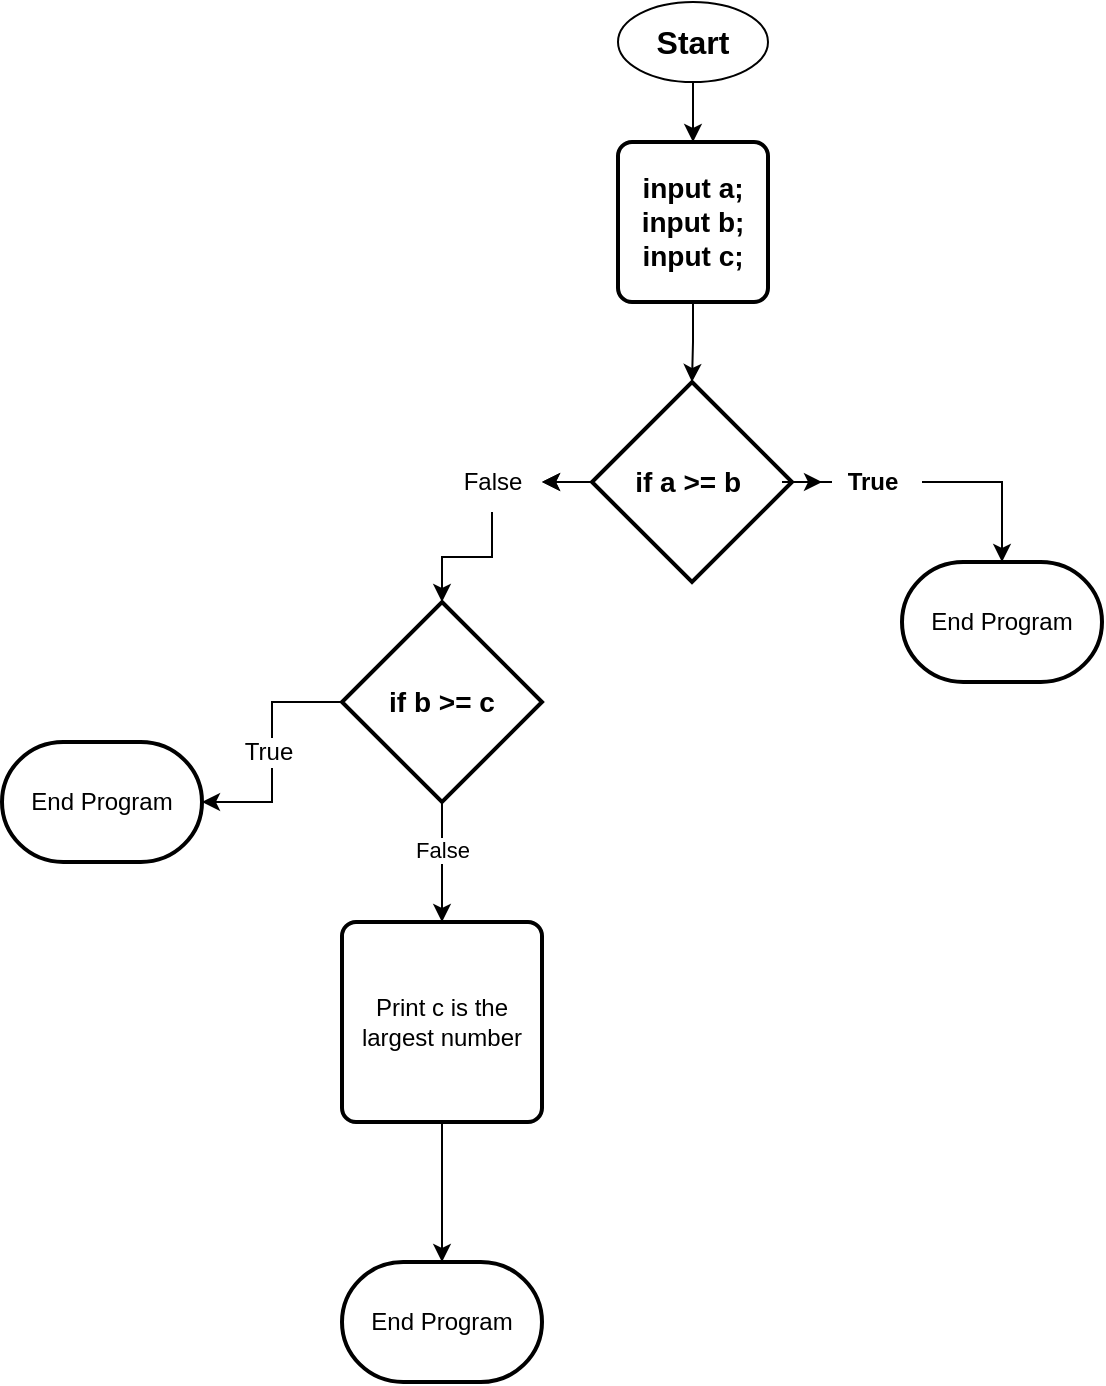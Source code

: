 <mxfile version="21.7.4" type="github">
  <diagram name="Page-1" id="kMbCVEO3RyfX1V4XLOCD">
    <mxGraphModel dx="1434" dy="790" grid="1" gridSize="10" guides="1" tooltips="1" connect="1" arrows="1" fold="1" page="1" pageScale="1" pageWidth="850" pageHeight="1100" math="0" shadow="0">
      <root>
        <mxCell id="0" />
        <mxCell id="1" parent="0" />
        <mxCell id="N6XeSBuIHgy0wOiyYPti-3" style="edgeStyle=orthogonalEdgeStyle;rounded=0;orthogonalLoop=1;jettySize=auto;html=1;exitX=0.5;exitY=1;exitDx=0;exitDy=0;entryX=0.5;entryY=0;entryDx=0;entryDy=0;" edge="1" parent="1" source="N6XeSBuIHgy0wOiyYPti-1" target="N6XeSBuIHgy0wOiyYPti-2">
          <mxGeometry relative="1" as="geometry" />
        </mxCell>
        <mxCell id="N6XeSBuIHgy0wOiyYPti-1" value="&lt;b&gt;&lt;font style=&quot;font-size: 16px;&quot;&gt;Start&lt;/font&gt;&lt;/b&gt;" style="ellipse;whiteSpace=wrap;html=1;" vertex="1" parent="1">
          <mxGeometry x="388" width="75" height="40" as="geometry" />
        </mxCell>
        <mxCell id="N6XeSBuIHgy0wOiyYPti-5" style="edgeStyle=orthogonalEdgeStyle;rounded=0;orthogonalLoop=1;jettySize=auto;html=1;exitX=0.5;exitY=1;exitDx=0;exitDy=0;entryX=0.5;entryY=0;entryDx=0;entryDy=0;entryPerimeter=0;" edge="1" parent="1" source="N6XeSBuIHgy0wOiyYPti-2" target="N6XeSBuIHgy0wOiyYPti-4">
          <mxGeometry relative="1" as="geometry" />
        </mxCell>
        <mxCell id="N6XeSBuIHgy0wOiyYPti-2" value="&lt;b style=&quot;font-size: 14px;&quot;&gt;input a;&lt;br&gt;input b;&lt;br&gt;input c;&lt;br&gt;&lt;/b&gt;" style="rounded=1;whiteSpace=wrap;html=1;absoluteArcSize=1;arcSize=14;strokeWidth=2;" vertex="1" parent="1">
          <mxGeometry x="388" y="70" width="75" height="80" as="geometry" />
        </mxCell>
        <mxCell id="N6XeSBuIHgy0wOiyYPti-7" style="edgeStyle=orthogonalEdgeStyle;rounded=0;orthogonalLoop=1;jettySize=auto;html=1;exitX=1;exitY=0.5;exitDx=0;exitDy=0;exitPerimeter=0;" edge="1" parent="1" source="N6XeSBuIHgy0wOiyYPti-8" target="N6XeSBuIHgy0wOiyYPti-6">
          <mxGeometry relative="1" as="geometry" />
        </mxCell>
        <mxCell id="N6XeSBuIHgy0wOiyYPti-14" value="" style="edgeStyle=orthogonalEdgeStyle;rounded=0;orthogonalLoop=1;jettySize=auto;html=1;" edge="1" parent="1" source="N6XeSBuIHgy0wOiyYPti-19" target="N6XeSBuIHgy0wOiyYPti-13">
          <mxGeometry relative="1" as="geometry" />
        </mxCell>
        <mxCell id="N6XeSBuIHgy0wOiyYPti-28" value="" style="edgeStyle=orthogonalEdgeStyle;rounded=0;orthogonalLoop=1;jettySize=auto;html=1;" edge="1" parent="1" source="N6XeSBuIHgy0wOiyYPti-4" target="N6XeSBuIHgy0wOiyYPti-19">
          <mxGeometry relative="1" as="geometry" />
        </mxCell>
        <mxCell id="N6XeSBuIHgy0wOiyYPti-4" value="&lt;b&gt;&lt;font style=&quot;font-size: 14px;&quot;&gt;if a &amp;gt;= b&amp;nbsp;&lt;/font&gt;&lt;/b&gt;" style="strokeWidth=2;html=1;shape=mxgraph.flowchart.decision;whiteSpace=wrap;" vertex="1" parent="1">
          <mxGeometry x="375" y="190" width="100" height="100" as="geometry" />
        </mxCell>
        <mxCell id="N6XeSBuIHgy0wOiyYPti-6" value="End Program" style="strokeWidth=2;html=1;shape=mxgraph.flowchart.terminator;whiteSpace=wrap;" vertex="1" parent="1">
          <mxGeometry x="530" y="280" width="100" height="60" as="geometry" />
        </mxCell>
        <mxCell id="N6XeSBuIHgy0wOiyYPti-16" value="" style="edgeStyle=orthogonalEdgeStyle;rounded=0;orthogonalLoop=1;jettySize=auto;html=1;" edge="1" parent="1" source="N6XeSBuIHgy0wOiyYPti-13" target="N6XeSBuIHgy0wOiyYPti-15">
          <mxGeometry relative="1" as="geometry" />
        </mxCell>
        <mxCell id="N6XeSBuIHgy0wOiyYPti-22" value="&lt;font style=&quot;font-size: 12px;&quot;&gt;True&lt;/font&gt;" style="edgeLabel;html=1;align=center;verticalAlign=middle;resizable=0;points=[];" vertex="1" connectable="0" parent="N6XeSBuIHgy0wOiyYPti-16">
          <mxGeometry x="-0.02" y="-1" relative="1" as="geometry">
            <mxPoint x="-1" y="1" as="offset" />
          </mxGeometry>
        </mxCell>
        <mxCell id="N6XeSBuIHgy0wOiyYPti-24" style="edgeStyle=orthogonalEdgeStyle;rounded=0;orthogonalLoop=1;jettySize=auto;html=1;exitX=0.5;exitY=1;exitDx=0;exitDy=0;exitPerimeter=0;" edge="1" parent="1" source="N6XeSBuIHgy0wOiyYPti-13" target="N6XeSBuIHgy0wOiyYPti-23">
          <mxGeometry relative="1" as="geometry" />
        </mxCell>
        <mxCell id="N6XeSBuIHgy0wOiyYPti-25" value="False" style="edgeLabel;html=1;align=center;verticalAlign=middle;resizable=0;points=[];" vertex="1" connectable="0" parent="N6XeSBuIHgy0wOiyYPti-24">
          <mxGeometry x="-0.2" y="3" relative="1" as="geometry">
            <mxPoint x="-3" as="offset" />
          </mxGeometry>
        </mxCell>
        <mxCell id="N6XeSBuIHgy0wOiyYPti-13" value="&lt;b&gt;&lt;font style=&quot;font-size: 14px;&quot;&gt;if b &amp;gt;= c&lt;/font&gt;&lt;/b&gt;" style="strokeWidth=2;html=1;shape=mxgraph.flowchart.decision;whiteSpace=wrap;" vertex="1" parent="1">
          <mxGeometry x="250" y="300" width="100" height="100" as="geometry" />
        </mxCell>
        <mxCell id="N6XeSBuIHgy0wOiyYPti-15" value="End Program" style="strokeWidth=2;html=1;shape=mxgraph.flowchart.terminator;whiteSpace=wrap;" vertex="1" parent="1">
          <mxGeometry x="80" y="370" width="100" height="60" as="geometry" />
        </mxCell>
        <mxCell id="N6XeSBuIHgy0wOiyYPti-20" value="" style="edgeStyle=orthogonalEdgeStyle;rounded=0;orthogonalLoop=1;jettySize=auto;html=1;exitX=1;exitY=0.5;exitDx=0;exitDy=0;exitPerimeter=0;" edge="1" parent="1" source="N6XeSBuIHgy0wOiyYPti-4" target="N6XeSBuIHgy0wOiyYPti-8">
          <mxGeometry relative="1" as="geometry">
            <mxPoint x="475" y="240" as="sourcePoint" />
            <mxPoint x="560" y="240" as="targetPoint" />
            <Array as="points" />
          </mxGeometry>
        </mxCell>
        <mxCell id="N6XeSBuIHgy0wOiyYPti-8" value="&lt;b&gt;&lt;font style=&quot;font-size: 12px;&quot;&gt;True&lt;/font&gt;&lt;/b&gt;" style="text;html=1;align=center;verticalAlign=middle;resizable=0;points=[];autosize=1;strokeColor=none;fillColor=none;" vertex="1" parent="1">
          <mxGeometry x="490" y="225" width="50" height="30" as="geometry" />
        </mxCell>
        <mxCell id="N6XeSBuIHgy0wOiyYPti-21" value="" style="edgeStyle=orthogonalEdgeStyle;rounded=0;orthogonalLoop=1;jettySize=auto;html=1;" edge="1" parent="1" source="N6XeSBuIHgy0wOiyYPti-4" target="N6XeSBuIHgy0wOiyYPti-19">
          <mxGeometry relative="1" as="geometry">
            <mxPoint x="375" y="240" as="sourcePoint" />
            <mxPoint x="270" y="240" as="targetPoint" />
          </mxGeometry>
        </mxCell>
        <mxCell id="N6XeSBuIHgy0wOiyYPti-19" value="False" style="text;html=1;align=center;verticalAlign=middle;resizable=0;points=[];autosize=1;strokeColor=none;fillColor=none;" vertex="1" parent="1">
          <mxGeometry x="300" y="225" width="50" height="30" as="geometry" />
        </mxCell>
        <mxCell id="N6XeSBuIHgy0wOiyYPti-27" value="" style="edgeStyle=orthogonalEdgeStyle;rounded=0;orthogonalLoop=1;jettySize=auto;html=1;" edge="1" parent="1" source="N6XeSBuIHgy0wOiyYPti-23" target="N6XeSBuIHgy0wOiyYPti-26">
          <mxGeometry relative="1" as="geometry" />
        </mxCell>
        <mxCell id="N6XeSBuIHgy0wOiyYPti-23" value="Print c is the largest number" style="rounded=1;whiteSpace=wrap;html=1;absoluteArcSize=1;arcSize=14;strokeWidth=2;" vertex="1" parent="1">
          <mxGeometry x="250" y="460" width="100" height="100" as="geometry" />
        </mxCell>
        <mxCell id="N6XeSBuIHgy0wOiyYPti-26" value="End Program" style="strokeWidth=2;html=1;shape=mxgraph.flowchart.terminator;whiteSpace=wrap;" vertex="1" parent="1">
          <mxGeometry x="250" y="630" width="100" height="60" as="geometry" />
        </mxCell>
      </root>
    </mxGraphModel>
  </diagram>
</mxfile>
